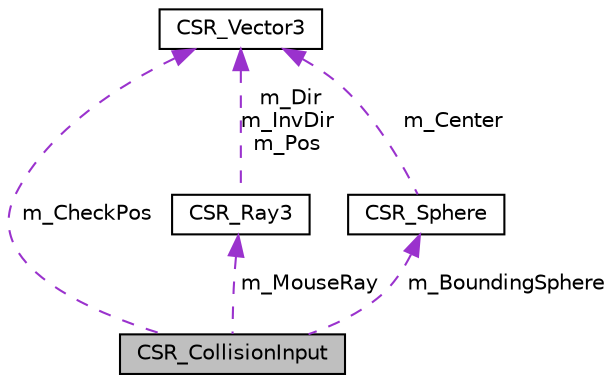 digraph "CSR_CollisionInput"
{
 // LATEX_PDF_SIZE
  edge [fontname="Helvetica",fontsize="10",labelfontname="Helvetica",labelfontsize="10"];
  node [fontname="Helvetica",fontsize="10",shape=record];
  Node1 [label="CSR_CollisionInput",height=0.2,width=0.4,color="black", fillcolor="grey75", style="filled", fontcolor="black",tooltip=" "];
  Node2 -> Node1 [dir="back",color="darkorchid3",fontsize="10",style="dashed",label=" m_MouseRay" ,fontname="Helvetica"];
  Node2 [label="CSR_Ray3",height=0.2,width=0.4,color="black", fillcolor="white", style="filled",URL="$struct_c_s_r___ray3.html",tooltip=" "];
  Node3 -> Node2 [dir="back",color="darkorchid3",fontsize="10",style="dashed",label=" m_Dir\nm_InvDir\nm_Pos" ,fontname="Helvetica"];
  Node3 [label="CSR_Vector3",height=0.2,width=0.4,color="black", fillcolor="white", style="filled",URL="$struct_c_s_r___vector3.html",tooltip=" "];
  Node4 -> Node1 [dir="back",color="darkorchid3",fontsize="10",style="dashed",label=" m_BoundingSphere" ,fontname="Helvetica"];
  Node4 [label="CSR_Sphere",height=0.2,width=0.4,color="black", fillcolor="white", style="filled",URL="$struct_c_s_r___sphere.html",tooltip=" "];
  Node3 -> Node4 [dir="back",color="darkorchid3",fontsize="10",style="dashed",label=" m_Center" ,fontname="Helvetica"];
  Node3 -> Node1 [dir="back",color="darkorchid3",fontsize="10",style="dashed",label=" m_CheckPos" ,fontname="Helvetica"];
}
